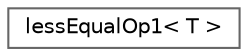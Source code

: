 digraph "Graphical Class Hierarchy"
{
 // LATEX_PDF_SIZE
  bgcolor="transparent";
  edge [fontname=Helvetica,fontsize=10,labelfontname=Helvetica,labelfontsize=10];
  node [fontname=Helvetica,fontsize=10,shape=box,height=0.2,width=0.4];
  rankdir="LR";
  Node0 [id="Node000000",label="lessEqualOp1\< T \>",height=0.2,width=0.4,color="grey40", fillcolor="white", style="filled",URL="$structFoam_1_1lessEqualOp1.html",tooltip=" "];
}
